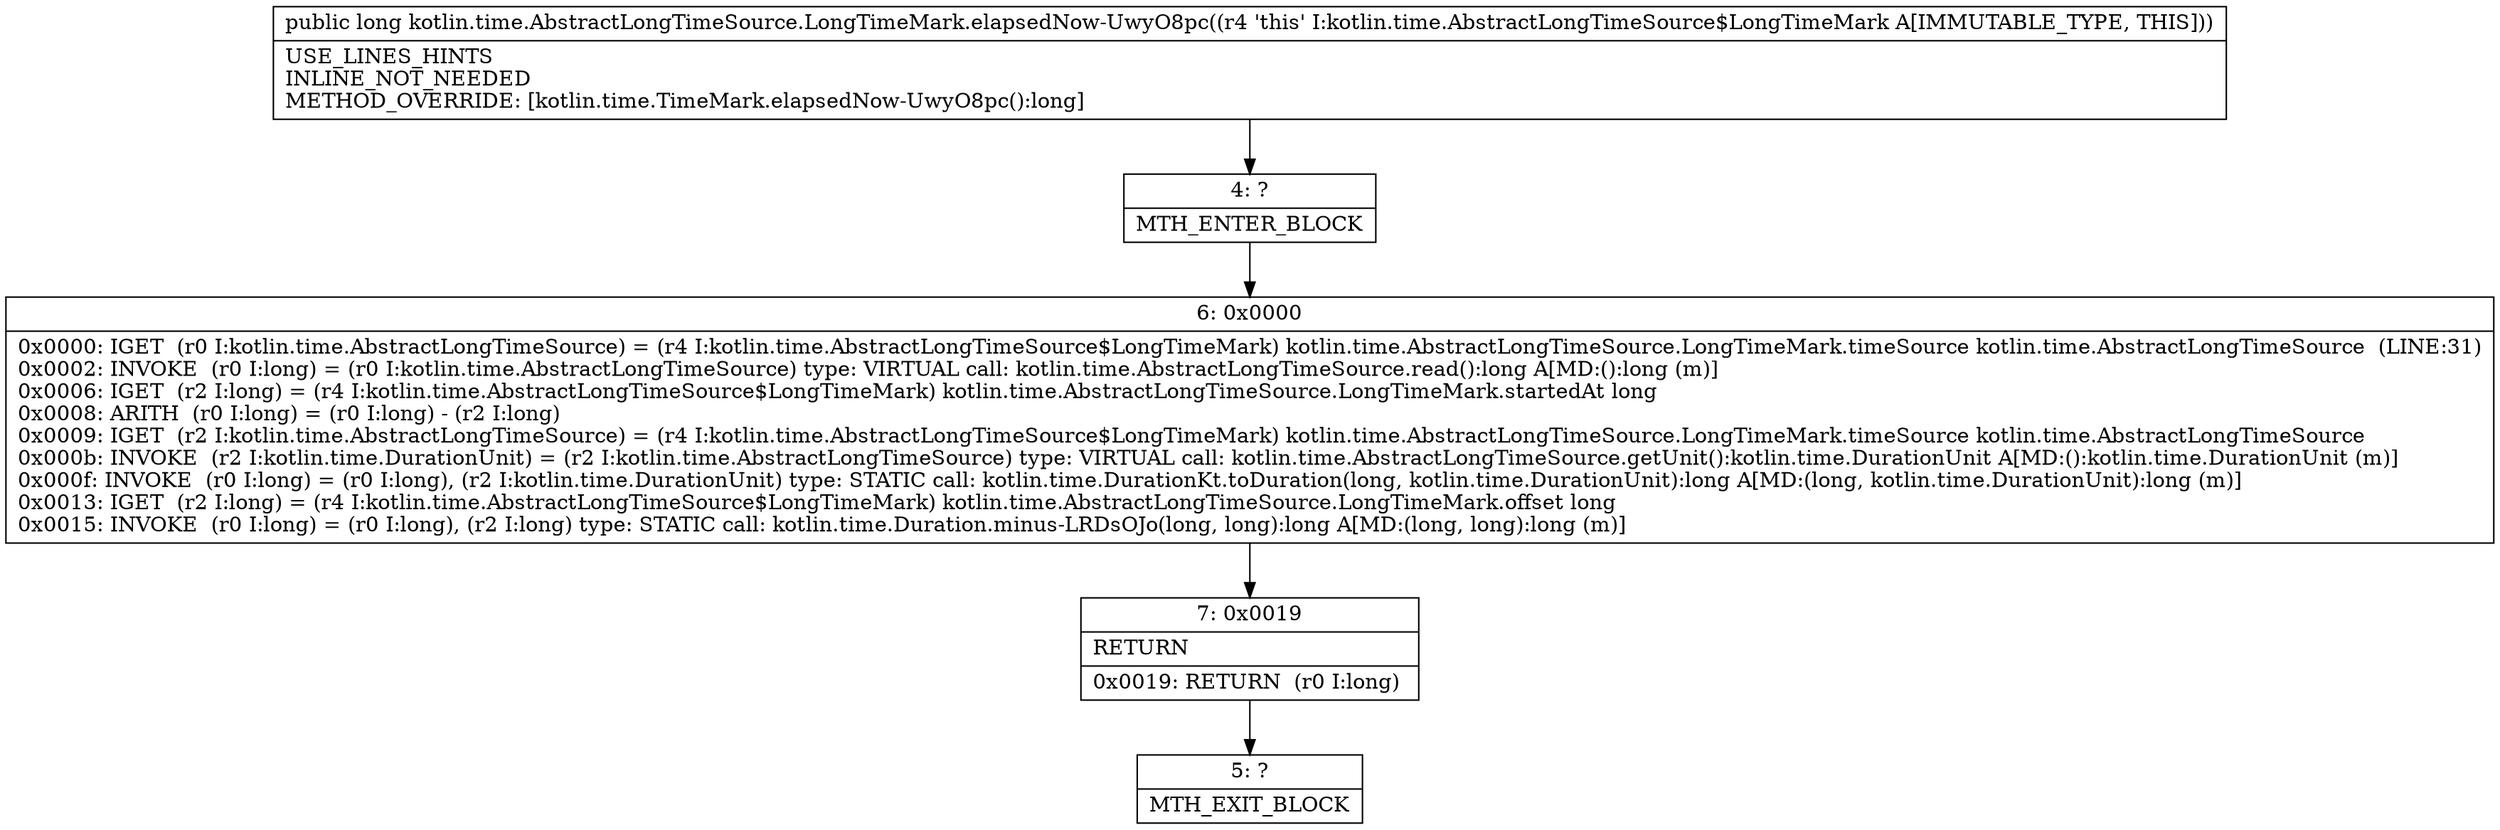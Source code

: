 digraph "CFG forkotlin.time.AbstractLongTimeSource.LongTimeMark.elapsedNow\-UwyO8pc()J" {
Node_4 [shape=record,label="{4\:\ ?|MTH_ENTER_BLOCK\l}"];
Node_6 [shape=record,label="{6\:\ 0x0000|0x0000: IGET  (r0 I:kotlin.time.AbstractLongTimeSource) = (r4 I:kotlin.time.AbstractLongTimeSource$LongTimeMark) kotlin.time.AbstractLongTimeSource.LongTimeMark.timeSource kotlin.time.AbstractLongTimeSource  (LINE:31)\l0x0002: INVOKE  (r0 I:long) = (r0 I:kotlin.time.AbstractLongTimeSource) type: VIRTUAL call: kotlin.time.AbstractLongTimeSource.read():long A[MD:():long (m)]\l0x0006: IGET  (r2 I:long) = (r4 I:kotlin.time.AbstractLongTimeSource$LongTimeMark) kotlin.time.AbstractLongTimeSource.LongTimeMark.startedAt long \l0x0008: ARITH  (r0 I:long) = (r0 I:long) \- (r2 I:long) \l0x0009: IGET  (r2 I:kotlin.time.AbstractLongTimeSource) = (r4 I:kotlin.time.AbstractLongTimeSource$LongTimeMark) kotlin.time.AbstractLongTimeSource.LongTimeMark.timeSource kotlin.time.AbstractLongTimeSource \l0x000b: INVOKE  (r2 I:kotlin.time.DurationUnit) = (r2 I:kotlin.time.AbstractLongTimeSource) type: VIRTUAL call: kotlin.time.AbstractLongTimeSource.getUnit():kotlin.time.DurationUnit A[MD:():kotlin.time.DurationUnit (m)]\l0x000f: INVOKE  (r0 I:long) = (r0 I:long), (r2 I:kotlin.time.DurationUnit) type: STATIC call: kotlin.time.DurationKt.toDuration(long, kotlin.time.DurationUnit):long A[MD:(long, kotlin.time.DurationUnit):long (m)]\l0x0013: IGET  (r2 I:long) = (r4 I:kotlin.time.AbstractLongTimeSource$LongTimeMark) kotlin.time.AbstractLongTimeSource.LongTimeMark.offset long \l0x0015: INVOKE  (r0 I:long) = (r0 I:long), (r2 I:long) type: STATIC call: kotlin.time.Duration.minus\-LRDsOJo(long, long):long A[MD:(long, long):long (m)]\l}"];
Node_7 [shape=record,label="{7\:\ 0x0019|RETURN\l|0x0019: RETURN  (r0 I:long) \l}"];
Node_5 [shape=record,label="{5\:\ ?|MTH_EXIT_BLOCK\l}"];
MethodNode[shape=record,label="{public long kotlin.time.AbstractLongTimeSource.LongTimeMark.elapsedNow\-UwyO8pc((r4 'this' I:kotlin.time.AbstractLongTimeSource$LongTimeMark A[IMMUTABLE_TYPE, THIS]))  | USE_LINES_HINTS\lINLINE_NOT_NEEDED\lMETHOD_OVERRIDE: [kotlin.time.TimeMark.elapsedNow\-UwyO8pc():long]\l}"];
MethodNode -> Node_4;Node_4 -> Node_6;
Node_6 -> Node_7;
Node_7 -> Node_5;
}

